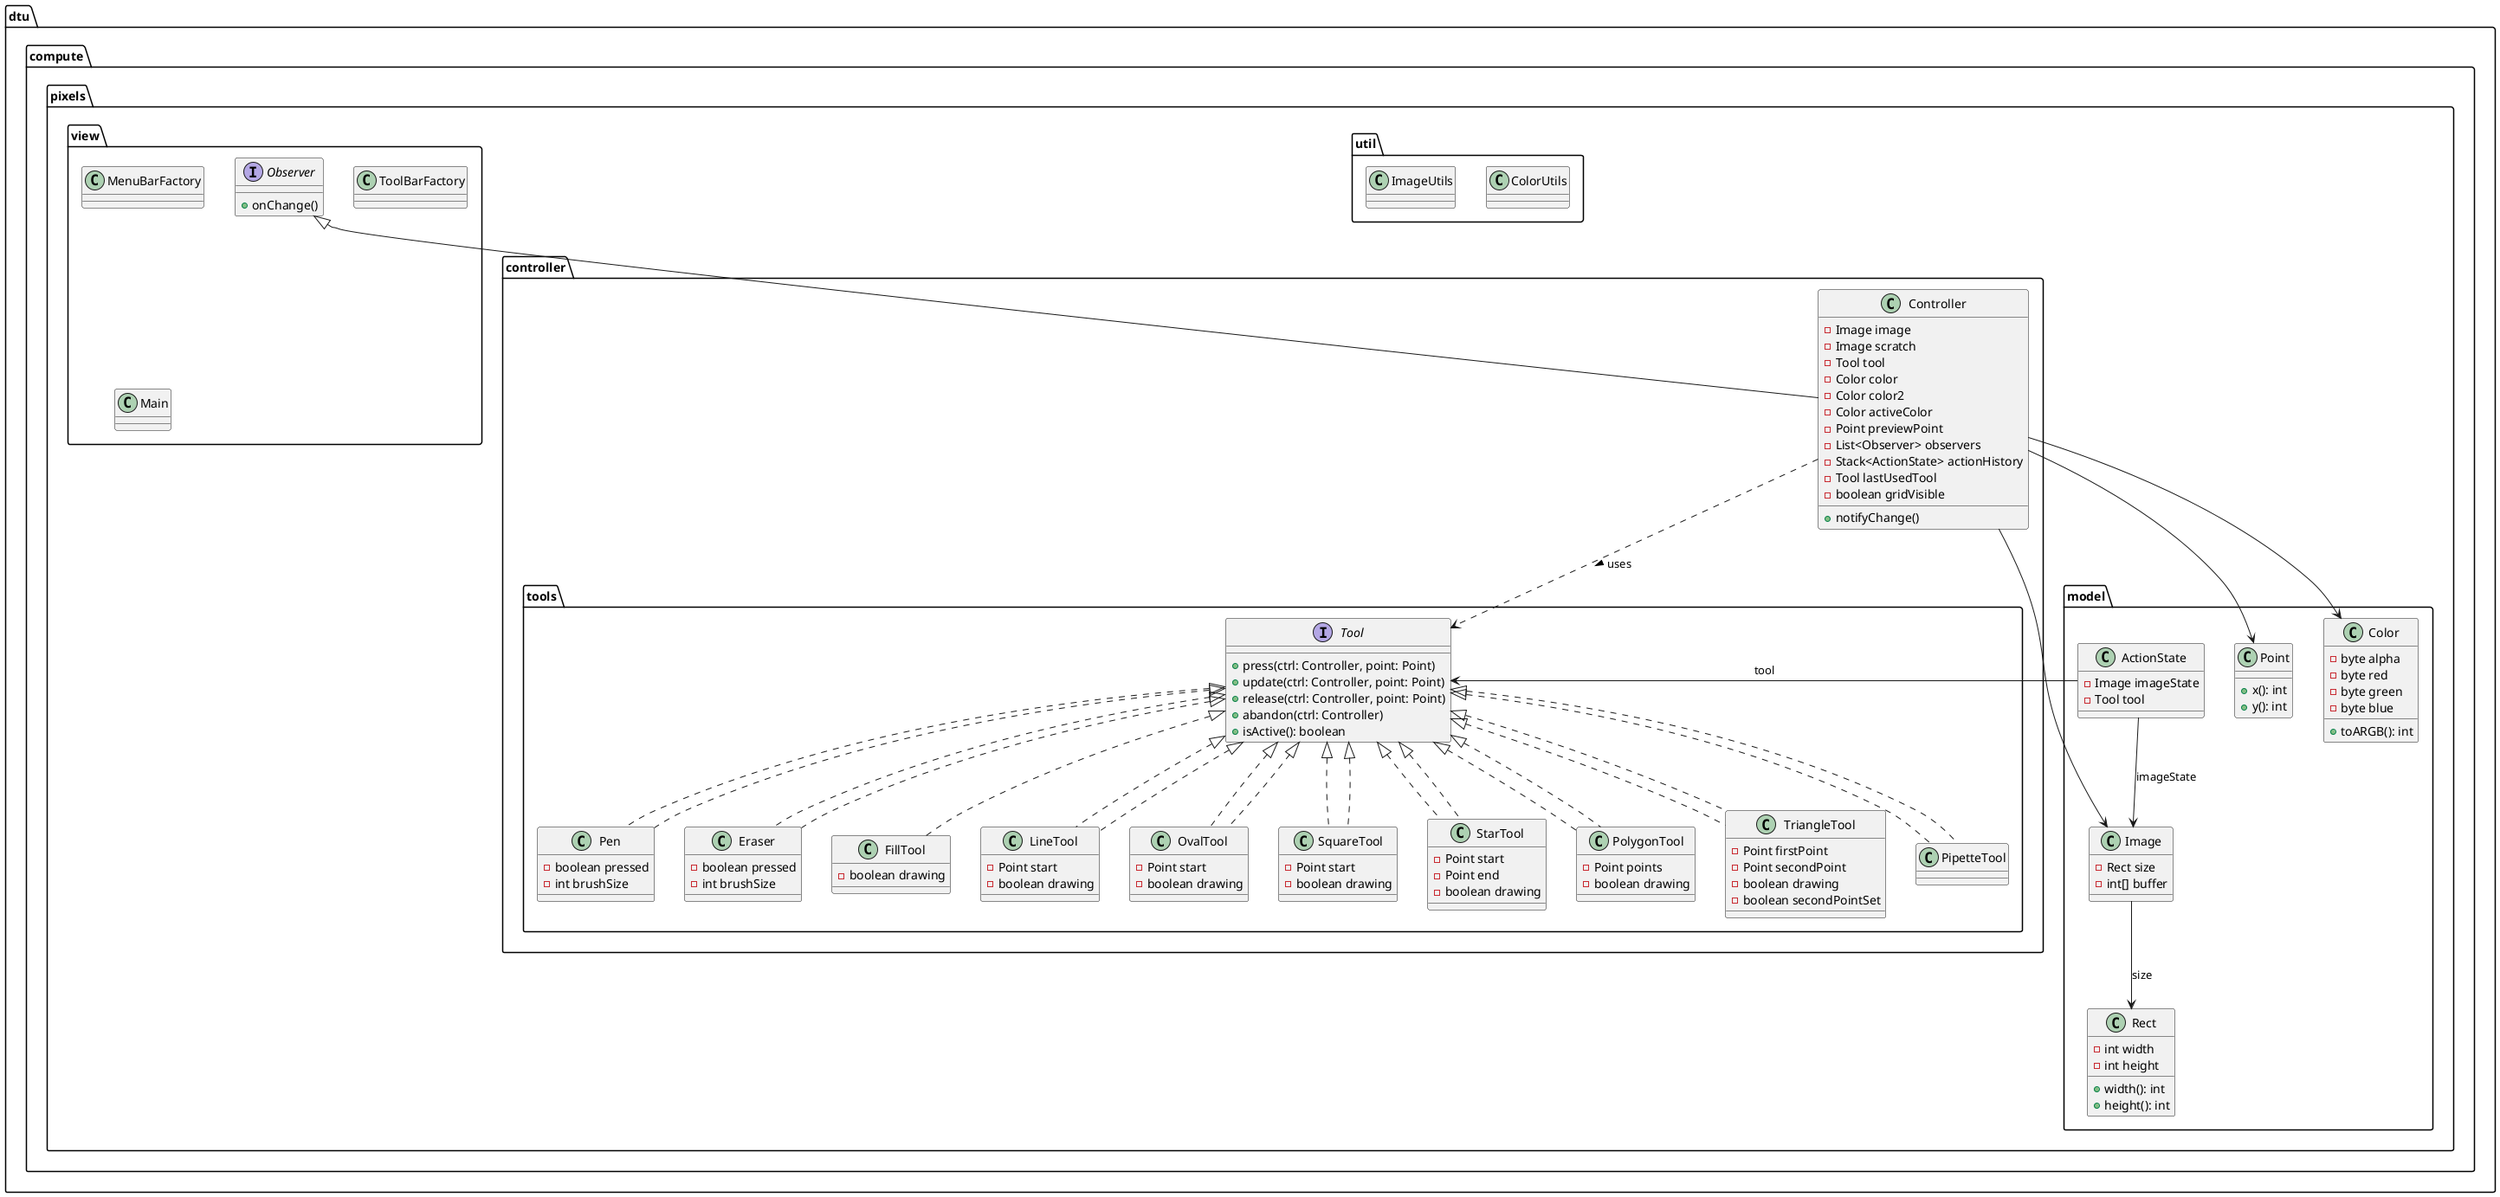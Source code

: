 @startuml
package dtu.compute.pixels.controller {
    class Controller {
        -Image image
        -Image scratch
        -Tool tool
        -Color color
        -Color color2
        -Color activeColor
        -Point previewPoint
        -List<Observer> observers
        -Stack<ActionState> actionHistory
        -Tool lastUsedTool
        -boolean gridVisible
        +notifyChange()
    }
}

package dtu.compute.pixels.controller.tools {
    interface Tool {
        +press(ctrl: Controller, point: Point)
        +update(ctrl: Controller, point: Point)
        +release(ctrl: Controller, point: Point)
        +abandon(ctrl: Controller)
        +isActive(): boolean
    }

    class Pen implements Tool {
        -boolean pressed
        -int brushSize
    }

    class Eraser implements Tool {
        -boolean pressed
        -int brushSize
    }

    class FillTool implements Tool {
        -boolean drawing
    }

    class LineTool implements Tool {
        -Point start
        -boolean drawing
    }

    class OvalTool implements Tool {
        -Point start
        -boolean drawing
    }

    class SquareTool implements Tool {
        -Point start
        -boolean drawing
    }

    class StarTool implements Tool {
        -Point start
        -Point end
        -boolean drawing
    }

    class PolygonTool implements Tool {
        -Point points 
        -boolean drawing
    }

    class TriangleTool implements Tool {
        -Point firstPoint
        -Point secondPoint
        -boolean drawing
        -boolean secondPointSet
    }

    Class PipetteTool implements Tool {
    }
}

package dtu.compute.pixels.model {
    class Image {
        -Rect size
        -int[] buffer
    }

    class Point {
        +x(): int
        +y(): int
    }

    class Color {
        -byte alpha
        -byte red
        -byte green
        -byte blue
        +toARGB(): int
    }

    class Rect {
        -int width
        -int height
        +width(): int
        +height(): int
    }

    class ActionState {
        -Image imageState
        -Tool tool
    }
}

package dtu.compute.pixels.util {
    class ColorUtils {
    }

    class ImageUtils {
    }
}

package dtu.compute.pixels.view {
    interface Observer {
        +onChange()
    }

    class MenuBarFactory {
    }

    class ToolBarFactory {
    }

    class Main {
    }
}

Controller ..> Tool : uses >
Controller --> Image
Controller --> Point
Controller --> Color
Controller -up-|> Observer

Tool <|.. Pen
Tool <|.. Eraser
Tool <|.. PipetteTool
Tool <|.. PolygonTool
Tool <|.. SquareTool
Tool <|.. StarTool
Tool <|.. LineTool
Tool <|.. OvalTool
Tool <|.. TriangleTool

Image --> Rect : size
ActionState --> Image : imageState
ActionState --> Tool : tool

@enduml
